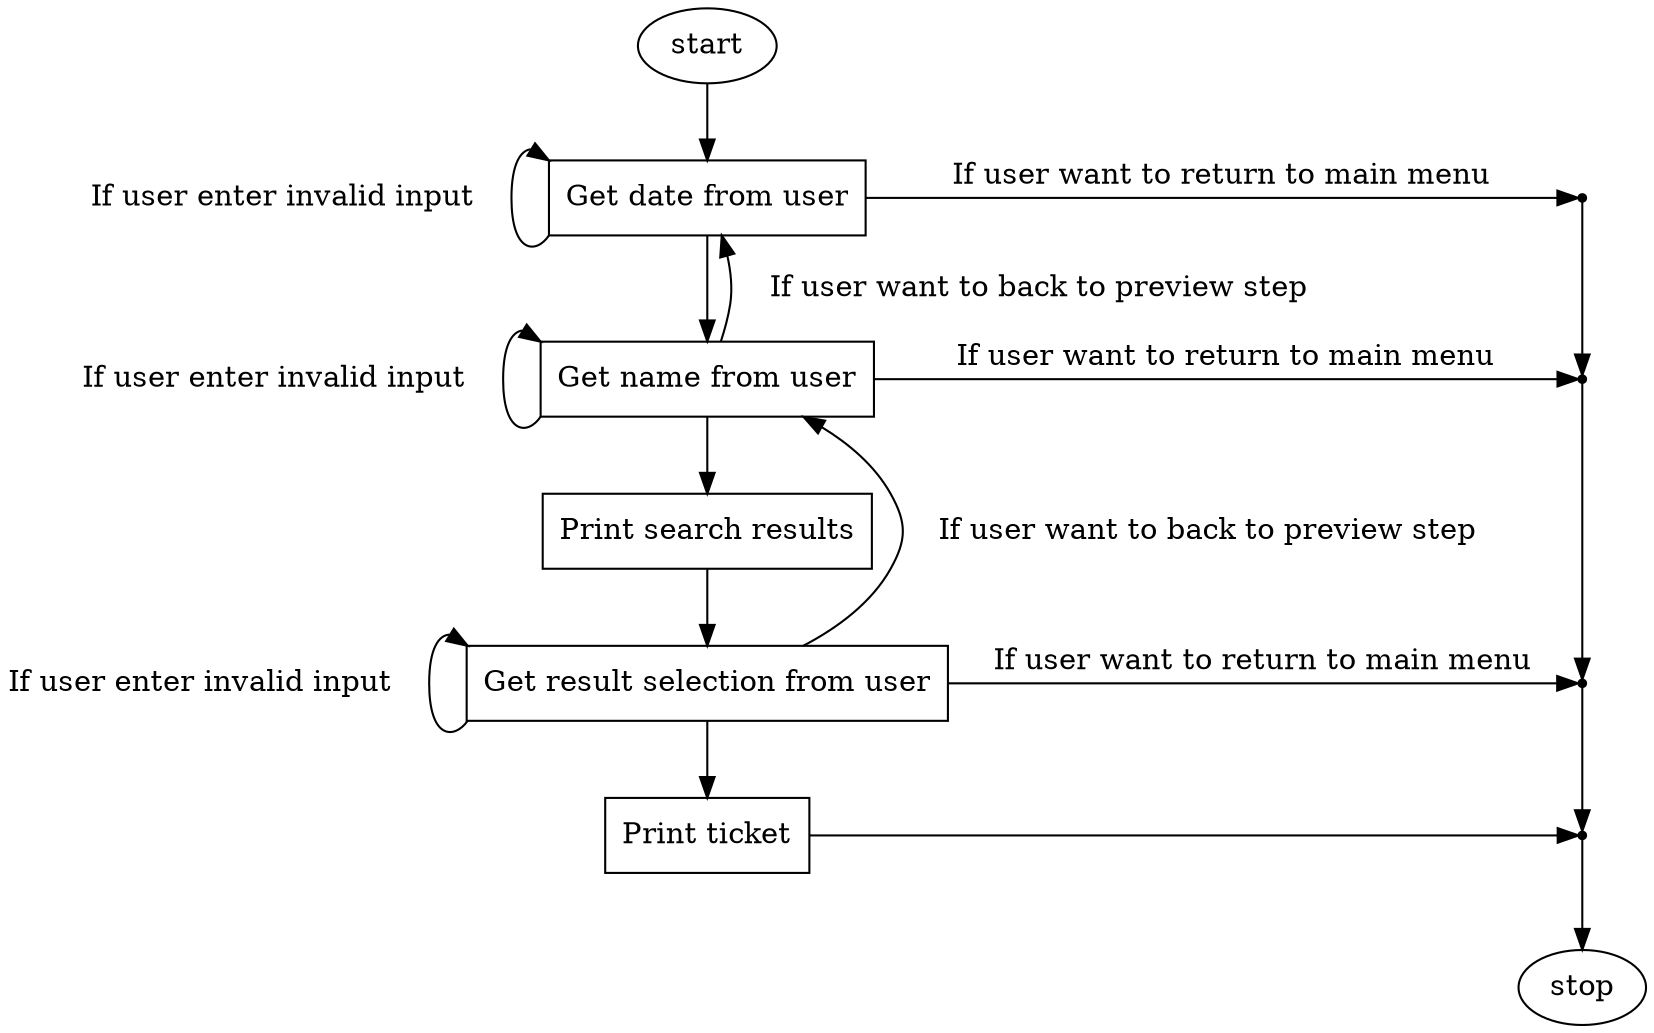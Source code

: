 digraph G {
    node [shape="ellipse"];
    start;
    stop;

    node [shape="point"];
    _a; _b; _c; _d;

    node [shape="box"];
    a [label="Get date from user"];
    b [label="Get name from user"];
    c [label="Print search results"];
    d [label="Get result selection from user"];
    e [label="Print ticket"];

    edge [weight=100];
    start -> a -> b -> c -> d -> e;
    _a -> _b -> _c -> _d -> stop;

    edge [weight=1];
    a -> b -> d [dir="back", label="    If user want to back to preview step"];

    edge [label="If user want to return to main menu"];
    {rank="same"; a -> _a;}
    {rank="same"; b -> _b;}
    {rank="same"; d -> _c;}

    edge [label=""];
    {rank="same"; e -> _d;}

    edge [label="If user enter invalid input    "];
    a:sw -> a:nw;
    b:sw -> b:nw;
    d:sw -> d:nw;

    edge [label=""];
}
